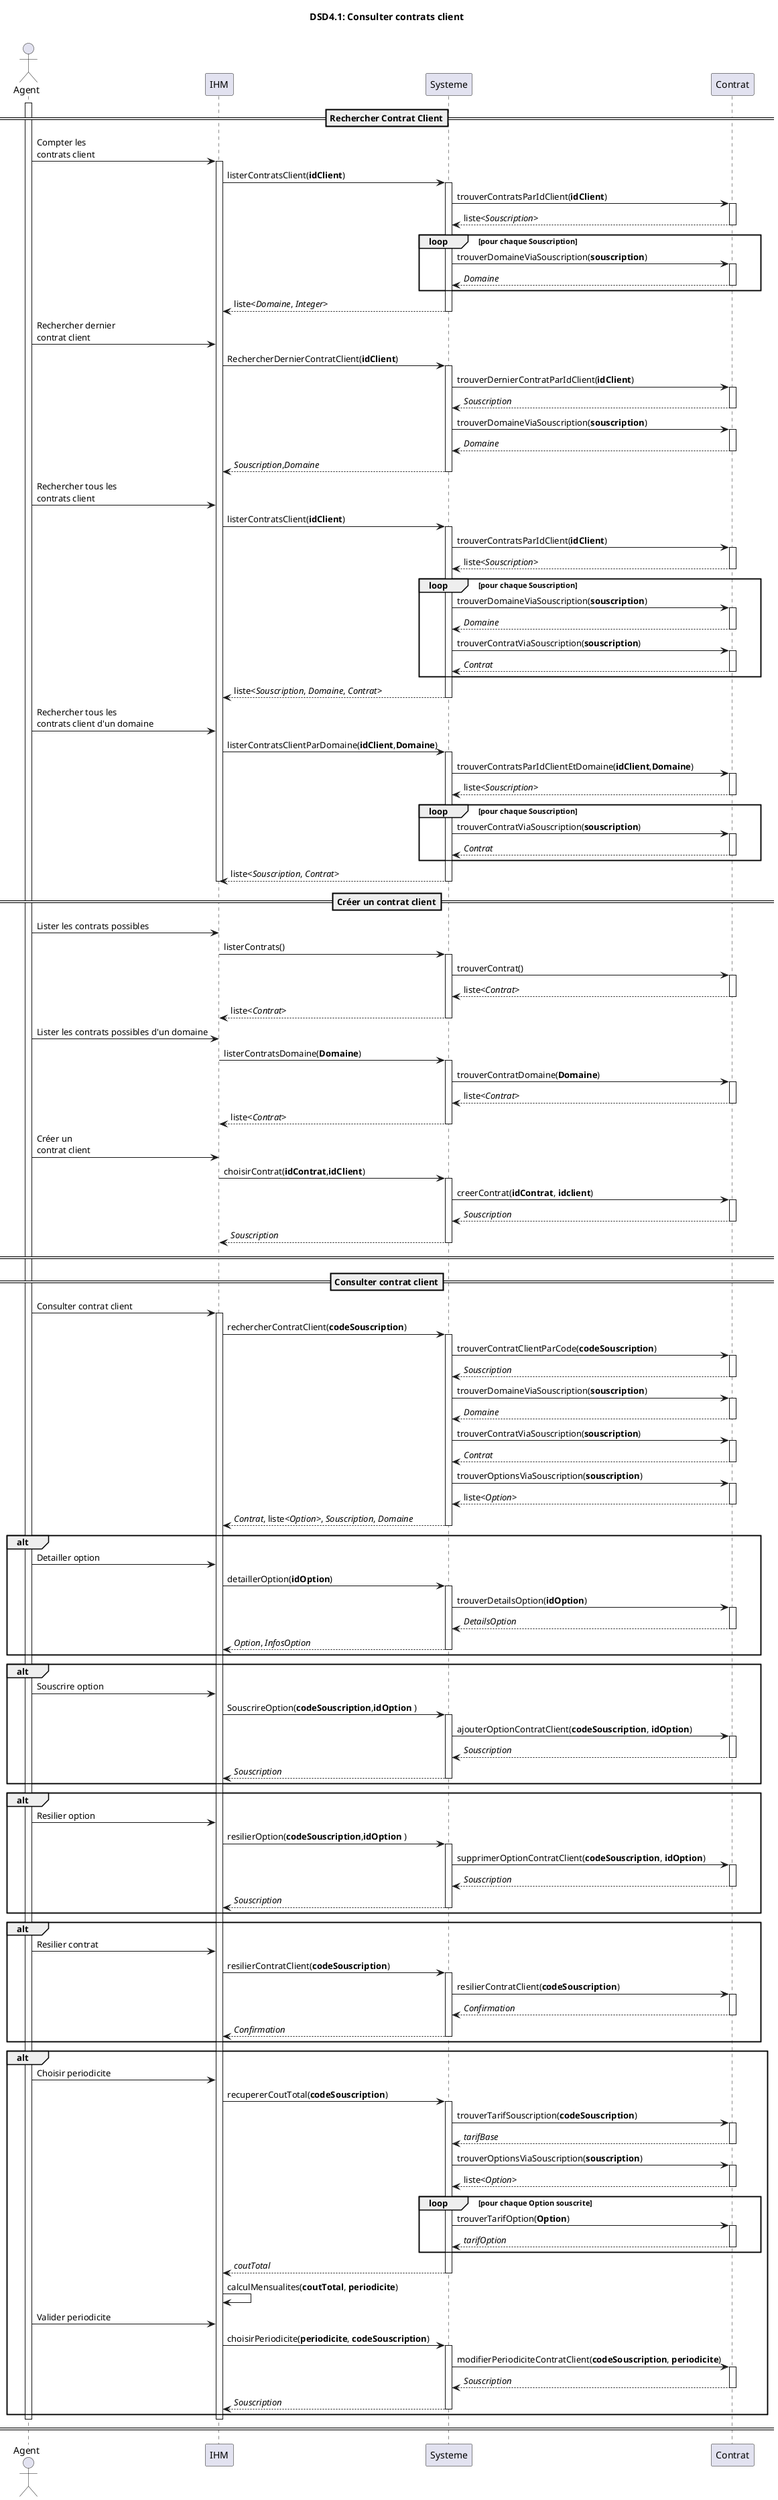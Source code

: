 @startuml
title DSD4.1: Consulter contrats client\n

actor Agent as A
participant IHM
participant Systeme
participant Contrat

==Rechercher Contrat Client==
activate A
A -> IHM : Compter les\ncontrats client
activate IHM
    IHM -> Systeme : listerContratsClient(**idClient**)
    activate Systeme
        Systeme -> Contrat : trouverContratsParIdClient(**idClient**)
        activate Contrat
        Contrat --> Systeme : liste<//Souscription//>
    	deactivate Contrat
        loop pour chaque Souscription
            Systeme -> Contrat : trouverDomaineViaSouscription(**souscription**)
            activate Contrat
            Contrat --> Systeme : //Domaine//
    		deactivate Contrat
        end
    Systeme --> IHM : liste<//Domaine//, //Integer//>
    deactivate Systeme
    
A -> IHM : Rechercher dernier \ncontrat client 

    IHM -> Systeme : RechercherDernierContratClient(**idClient**)
    activate Systeme
        Systeme -> Contrat : trouverDernierContratParIdClient(**idClient**)
        activate Contrat
        Contrat --> Systeme : //Souscription//
    	deactivate Contrat
        Systeme -> Contrat : trouverDomaineViaSouscription(**souscription**)
        activate Contrat
        Contrat --> Systeme : //Domaine//
    	deactivate Contrat
    Systeme --> IHM : //Souscription//,//Domaine//
    deactivate Systeme

A -> IHM : Rechercher tous les\ncontrats client
    IHM -> Systeme : listerContratsClient(**idClient**)
    activate Systeme
        Systeme -> Contrat : trouverContratsParIdClient(**idClient**)
        activate Contrat
        Contrat --> Systeme : liste<//Souscription//>
    	deactivate Contrat
        loop pour chaque Souscription
            Systeme -> Contrat : trouverDomaineViaSouscription(**souscription**)
            activate Contrat
            Contrat --> Systeme : //Domaine//
    		deactivate Contrat
            Systeme -> Contrat : trouverContratViaSouscription(**souscription**)
            activate Contrat
            Contrat --> Systeme : //Contrat//
    		deactivate Contrat
        end
    Systeme --> IHM : liste<//Souscription//, //Domaine//, //Contrat//>
    deactivate Systeme
    
    
A -> IHM : Rechercher tous les\ncontrats client d'un domaine
    IHM -> Systeme : listerContratsClientParDomaine(**idClient**,**Domaine**)
    activate Systeme
        Systeme -> Contrat : trouverContratsParIdClientEtDomaine(**idClient**,**Domaine**)
        activate Contrat
        Contrat --> Systeme : liste<//Souscription//>
    	deactivate Contrat
        loop pour chaque Souscription
            Systeme -> Contrat : trouverContratViaSouscription(**souscription**)
            activate Contrat
            Contrat --> Systeme : //Contrat//
    		deactivate Contrat
        end
    Systeme --> IHM : liste<//Souscription//, //Contrat//>
    deactivate Systeme
deactivate IHM
    
==Créer un contrat client==
A -> IHM : Lister les contrats possibles
    IHM -> Systeme : listerContrats()
    activate Systeme
        Systeme -> Contrat : trouverContrat()
        activate Contrat
        Contrat --> Systeme : liste<//Contrat//>
        deactivate Contrat
    Systeme --> IHM : liste<//Contrat//>
    deactivate Systeme
    
A -> IHM : Lister les contrats possibles d'un domaine
    IHM -> Systeme : listerContratsDomaine(**Domaine**)
    activate Systeme
        Systeme -> Contrat : trouverContratDomaine(**Domaine**)
        activate Contrat
        Contrat --> Systeme : liste<//Contrat//>
        deactivate Contrat
    Systeme --> IHM : liste<//Contrat//>
    deactivate Systeme
    
A -> IHM : Créer un \ncontrat client
    IHM -> Systeme : choisirContrat(**idContrat**,**idClient**)
    activate Systeme
        Systeme -> Contrat : creerContrat(**idContrat**, **idclient**)
        activate Contrat
        Contrat --> Systeme : //Souscription//
        deactivate Contrat
    Systeme --> IHM : //Souscription//
    deactivate Systeme
    deactivate IHM
====

==Consulter contrat client==
A -> IHM : Consulter contrat client
activate IHM
    IHM -> Systeme : rechercherContratClient(**codeSouscription**)
    activate Systeme
    	Systeme -> Contrat : trouverContratClientParCode(**codeSouscription**)
    	activate Contrat
        Contrat --> Systeme : //Souscription//
    	deactivate Contrat
    	Systeme -> Contrat : trouverDomaineViaSouscription(**souscription**)
    	activate Contrat
        Contrat --> Systeme : //Domaine//
    	deactivate Contrat
    	Systeme -> Contrat : trouverContratViaSouscription(**souscription**)
    	activate Contrat
        Contrat --> Systeme : //Contrat//
    	deactivate Contrat
    	Systeme -> Contrat : trouverOptionsViaSouscription(**souscription**)
    	activate Contrat
        Contrat --> Systeme : liste<//Option//>
    	deactivate Contrat
   
    Systeme --> IHM : //Contrat//, liste<//Option//>, //Souscription//, //Domaine//
    deactivate Systeme

alt
	A -> IHM : Detailler option
	IHM -> Systeme : detaillerOption(**idOption**)
	activate Systeme
    	Systeme -> Contrat : trouverDetailsOption(**idOption**)
    	activate Contrat
        Contrat --> Systeme : //DetailsOption//
    	deactivate Contrat
    Systeme --> IHM : //Option//, //InfosOption//
    deactivate Systeme
end

alt
A -> IHM : Souscrire option
    IHM -> Systeme : SouscrireOption(**codeSouscription**,**idOption** )
    activate Systeme
        Systeme -> Contrat : ajouterOptionContratClient(**codeSouscription**, **idOption**)
        activate Contrat
        Contrat --> Systeme : //Souscription//
    deactivate Contrat
    Systeme --> IHM : //Souscription//
    deactivate Systeme
end

alt
A -> IHM : Resilier option
    IHM -> Systeme : resilierOption(**codeSouscription**,**idOption** )
    activate Systeme
        Systeme -> Contrat : supprimerOptionContratClient(**codeSouscription**, **idOption**)
        activate Contrat
        Contrat --> Systeme : //Souscription//
    deactivate Contrat
    Systeme --> IHM : //Souscription//
    deactivate Systeme
end

alt
A -> IHM : Resilier contrat
    IHM -> Systeme : resilierContratClient(**codeSouscription**)
    activate Systeme
        Systeme -> Contrat : resilierContratClient(**codeSouscription**)
        activate Contrat
        Contrat --> Systeme : //Confirmation//
    deactivate Contrat
    Systeme --> IHM : //Confirmation//
    deactivate Systeme
end
alt
A -> IHM : Choisir periodicite
    IHM -> Systeme : recupererCoutTotal(**codeSouscription**)
    activate Systeme
        Systeme -> Contrat : trouverTarifSouscription(**codeSouscription**)
        activate Contrat
        Contrat --> Systeme : //tarifBase//
    	deactivate Contrat
        Systeme -> Contrat : trouverOptionsViaSouscription(**souscription**)
        activate Contrat
        Contrat --> Systeme : liste<//Option//>
    	deactivate Contrat
        loop pour chaque Option souscrite
            Systeme -> Contrat : trouverTarifOption(**Option**)
            activate Contrat
            Contrat --> Systeme : //tarifOption//
    		deactivate Contrat
        end
        Systeme --> IHM : //coutTotal//
        deactivate Systeme
    IHM -> IHM : calculMensualites(**coutTotal**, **periodicite**)
A -> IHM : Valider periodicite
    IHM -> Systeme : choisirPeriodicite(**periodicite**, **codeSouscription**)
    activate Systeme
        Systeme -> Contrat : modifierPeriodiciteContratClient(**codeSouscription**, **periodicite**)
        activate Contrat
        Contrat --> Systeme : //Souscription//
    	deactivate Contrat
    Systeme --> IHM : //Souscription//
    deactivate Systeme
end
deactivate IHM
deactivate A
====
@enduml